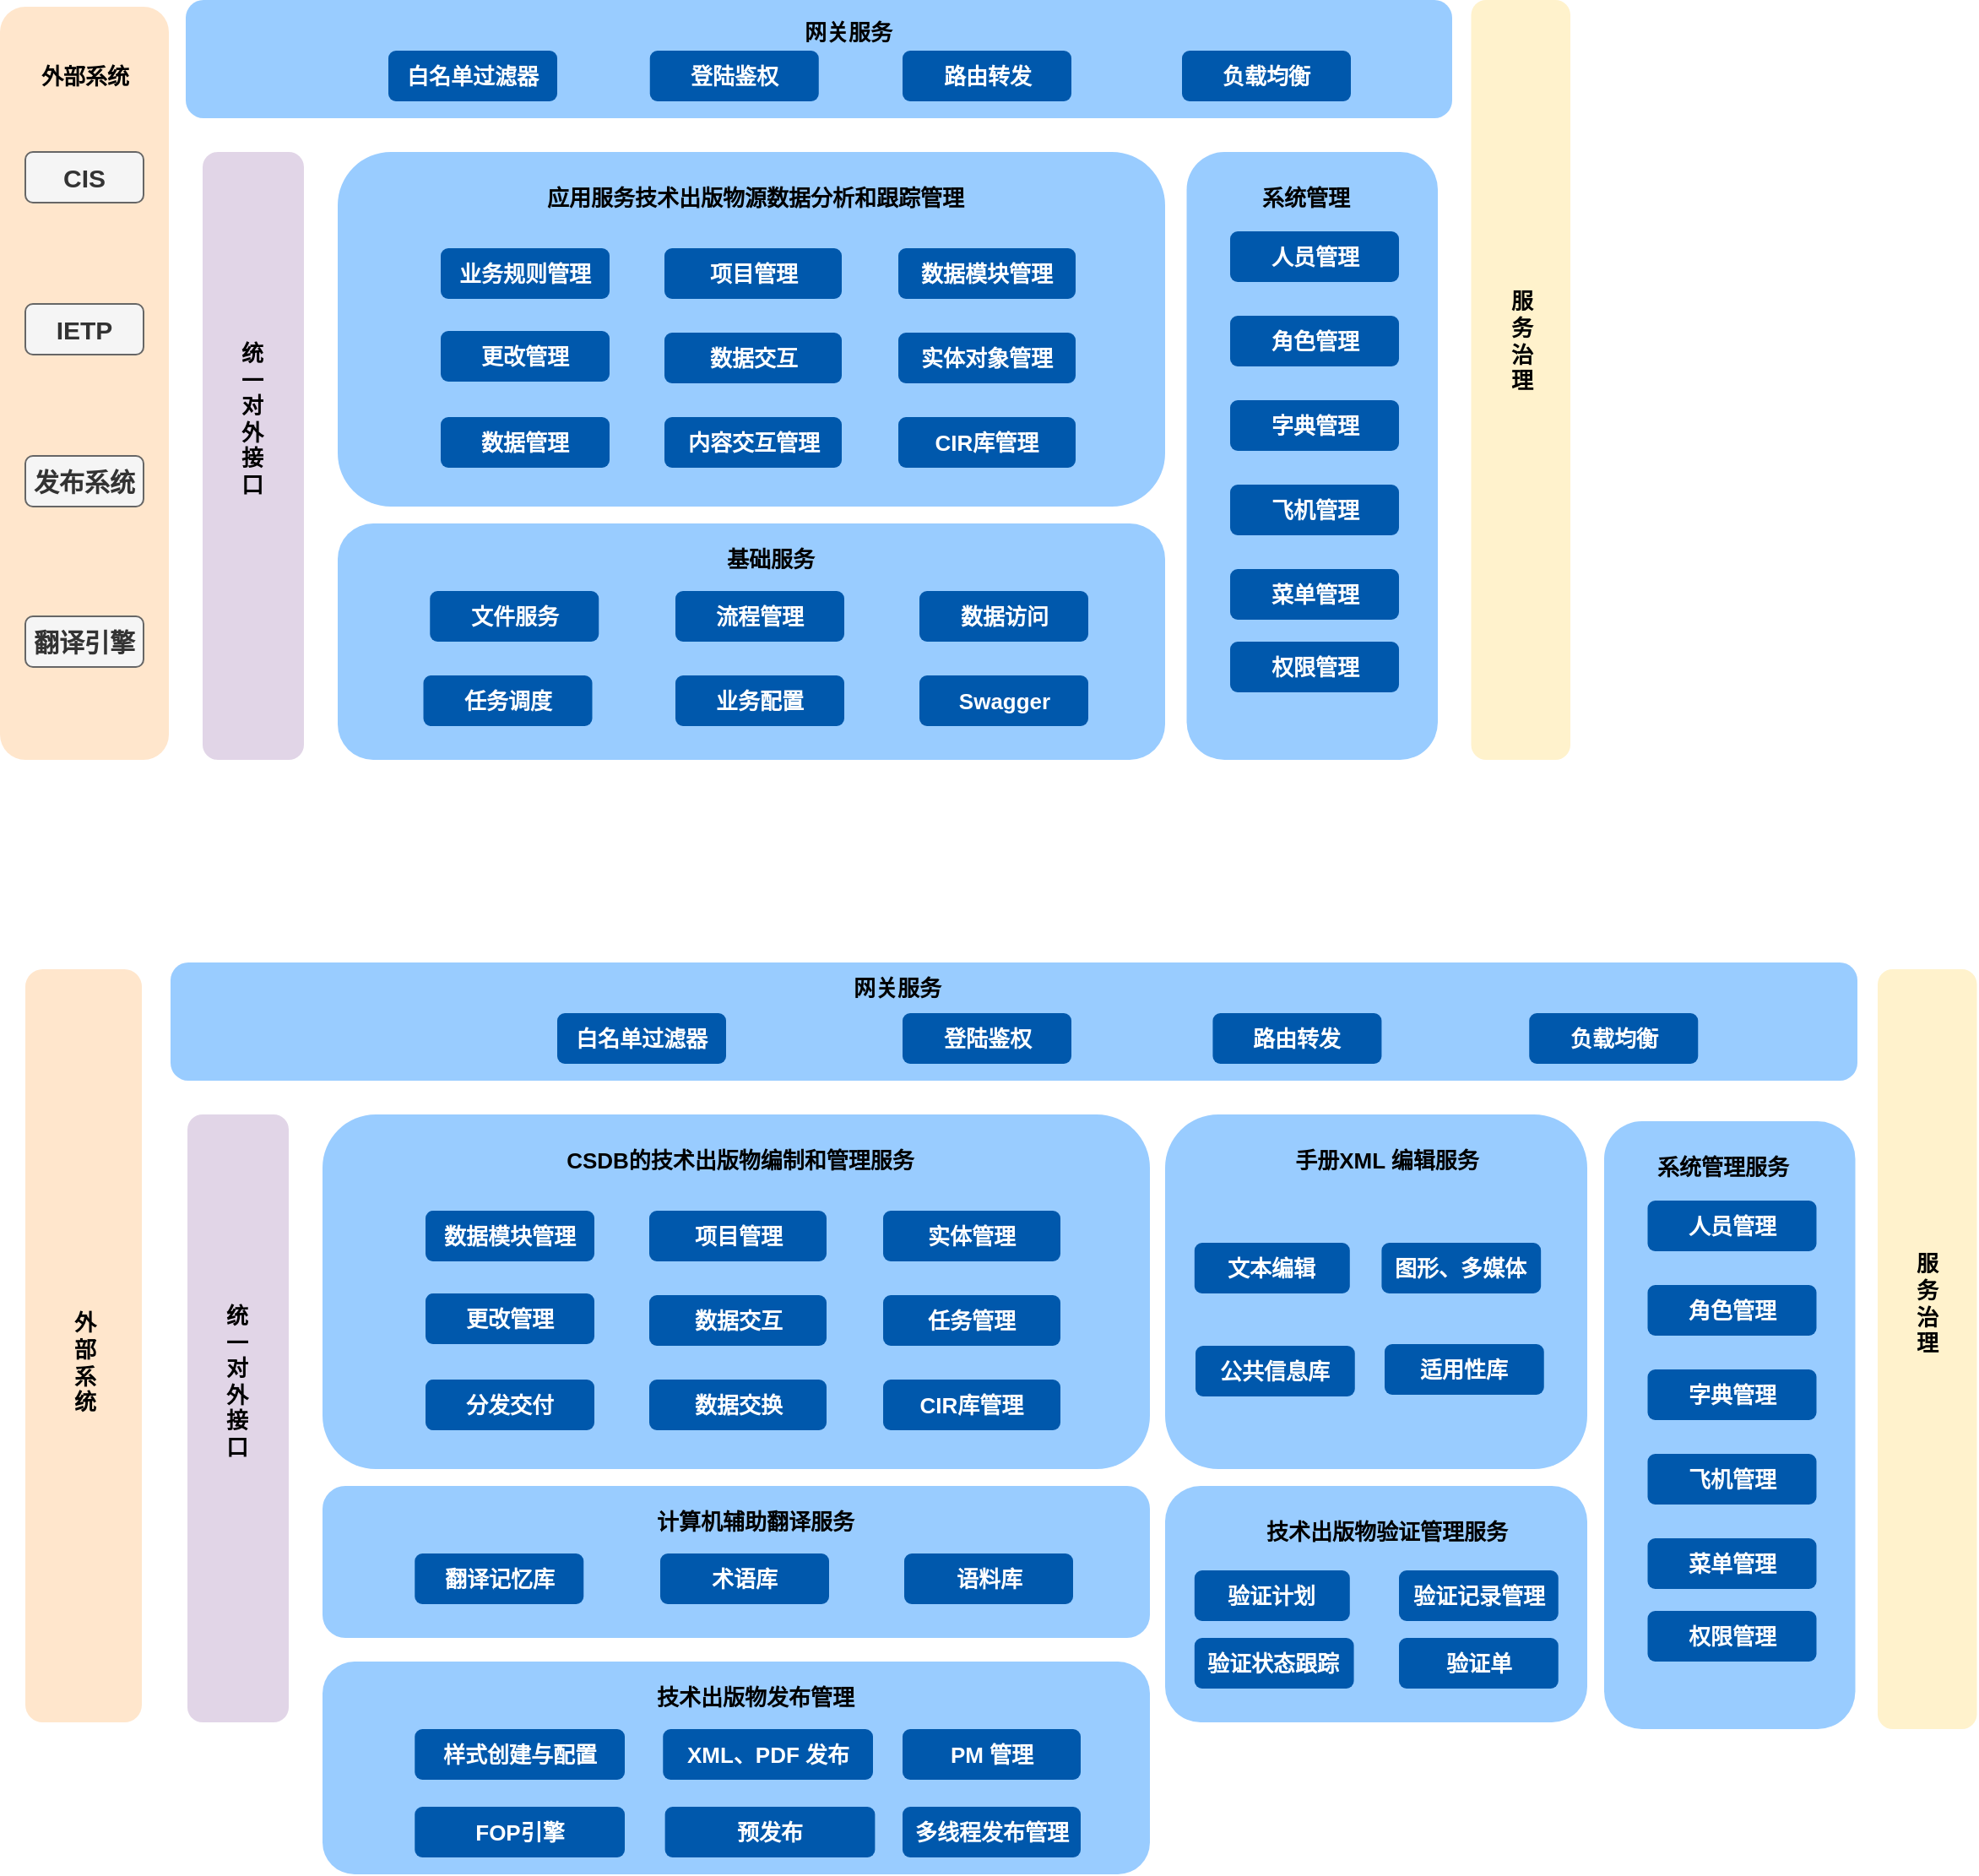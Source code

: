 <mxfile version="28.2.7">
  <diagram name="第 1 页" id="pEPzGr8JVzk4aD1bEKaW">
    <mxGraphModel dx="1226" dy="620" grid="1" gridSize="10" guides="1" tooltips="1" connect="1" arrows="1" fold="1" page="1" pageScale="1" pageWidth="827" pageHeight="1169" math="0" shadow="0">
      <root>
        <mxCell id="0" />
        <mxCell id="1" parent="0" />
        <mxCell id="tqjAG6MXT4f4XY4HCw1w-1" value="" style="rounded=1;whiteSpace=wrap;html=1;fillColor=#99CCFF;strokeColor=none;" vertex="1" parent="1">
          <mxGeometry x="270" y="370" width="490" height="140" as="geometry" />
        </mxCell>
        <mxCell id="tqjAG6MXT4f4XY4HCw1w-2" value="基础服务" style="text;html=1;align=center;verticalAlign=middle;resizable=0;points=[];autosize=1;strokeColor=none;fillColor=none;fontStyle=1;fontSize=13;" vertex="1" parent="1">
          <mxGeometry x="486" y="376" width="80" height="30" as="geometry" />
        </mxCell>
        <mxCell id="tqjAG6MXT4f4XY4HCw1w-3" value="文件服务" style="rounded=1;whiteSpace=wrap;html=1;fontStyle=1;fontSize=13;strokeColor=none;fillColor=#0058AC;fontColor=#FFFFFF;" vertex="1" parent="1">
          <mxGeometry x="324.63" y="410" width="100" height="30" as="geometry" />
        </mxCell>
        <mxCell id="tqjAG6MXT4f4XY4HCw1w-4" value="任务调度" style="rounded=1;whiteSpace=wrap;html=1;fontStyle=1;fontSize=13;strokeColor=none;fillColor=#0058AC;fontColor=#FFFFFF;" vertex="1" parent="1">
          <mxGeometry x="320.75" y="460" width="100" height="30" as="geometry" />
        </mxCell>
        <mxCell id="tqjAG6MXT4f4XY4HCw1w-5" value="数据访问" style="rounded=1;whiteSpace=wrap;html=1;fontStyle=1;fontSize=13;strokeColor=none;fillColor=#0058AC;fontColor=#FFFFFF;" vertex="1" parent="1">
          <mxGeometry x="614.5" y="410" width="100" height="30" as="geometry" />
        </mxCell>
        <mxCell id="tqjAG6MXT4f4XY4HCw1w-6" value="流程管理" style="rounded=1;whiteSpace=wrap;html=1;fontStyle=1;fontSize=13;strokeColor=none;fillColor=#0058AC;fontColor=#FFFFFF;" vertex="1" parent="1">
          <mxGeometry x="470" y="410" width="100" height="30" as="geometry" />
        </mxCell>
        <mxCell id="tqjAG6MXT4f4XY4HCw1w-7" value="业务配置" style="rounded=1;whiteSpace=wrap;html=1;fontStyle=1;fontSize=13;strokeColor=none;fillColor=#0058AC;fontColor=#FFFFFF;" vertex="1" parent="1">
          <mxGeometry x="470" y="460" width="100" height="30" as="geometry" />
        </mxCell>
        <mxCell id="tqjAG6MXT4f4XY4HCw1w-8" value="Swagger" style="rounded=1;whiteSpace=wrap;html=1;fontStyle=1;fontSize=13;strokeColor=none;fillColor=#0058AC;fontColor=#FFFFFF;" vertex="1" parent="1">
          <mxGeometry x="614.5" y="460" width="100" height="30" as="geometry" />
        </mxCell>
        <mxCell id="tqjAG6MXT4f4XY4HCw1w-9" value="" style="rounded=1;whiteSpace=wrap;html=1;fillColor=#99CCFF;strokeColor=none;" vertex="1" parent="1">
          <mxGeometry x="772.76" y="150" width="148.75" height="360" as="geometry" />
        </mxCell>
        <mxCell id="tqjAG6MXT4f4XY4HCw1w-10" value="系统管理" style="text;html=1;align=center;verticalAlign=middle;resizable=0;points=[];autosize=1;strokeColor=none;fillColor=none;fontStyle=1;fontSize=13;" vertex="1" parent="1">
          <mxGeometry x="803.01" y="162" width="80" height="30" as="geometry" />
        </mxCell>
        <mxCell id="tqjAG6MXT4f4XY4HCw1w-11" value="人员管理" style="rounded=1;whiteSpace=wrap;html=1;fontStyle=1;fontSize=13;strokeColor=none;fillColor=#0058AC;fontColor=#FFFFFF;" vertex="1" parent="1">
          <mxGeometry x="798.51" y="197" width="100" height="30" as="geometry" />
        </mxCell>
        <mxCell id="tqjAG6MXT4f4XY4HCw1w-12" value="角色管理" style="rounded=1;whiteSpace=wrap;html=1;fontStyle=1;fontSize=13;strokeColor=none;fillColor=#0058AC;fontColor=#FFFFFF;" vertex="1" parent="1">
          <mxGeometry x="798.51" y="247" width="100" height="30" as="geometry" />
        </mxCell>
        <mxCell id="tqjAG6MXT4f4XY4HCw1w-13" value="字典管理" style="rounded=1;whiteSpace=wrap;html=1;fontStyle=1;fontSize=13;strokeColor=none;fillColor=#0058AC;fontColor=#FFFFFF;" vertex="1" parent="1">
          <mxGeometry x="798.51" y="297" width="100" height="30" as="geometry" />
        </mxCell>
        <mxCell id="tqjAG6MXT4f4XY4HCw1w-14" value="飞机管理" style="rounded=1;whiteSpace=wrap;html=1;fontStyle=1;fontSize=13;strokeColor=none;fillColor=#0058AC;fontColor=#FFFFFF;" vertex="1" parent="1">
          <mxGeometry x="798.51" y="347" width="100" height="30" as="geometry" />
        </mxCell>
        <mxCell id="tqjAG6MXT4f4XY4HCw1w-15" value="菜单管理" style="rounded=1;whiteSpace=wrap;html=1;fontStyle=1;fontSize=13;strokeColor=none;fillColor=#0058AC;fontColor=#FFFFFF;" vertex="1" parent="1">
          <mxGeometry x="798.51" y="397" width="100" height="30" as="geometry" />
        </mxCell>
        <mxCell id="tqjAG6MXT4f4XY4HCw1w-16" value="权限管理" style="rounded=1;whiteSpace=wrap;html=1;fontStyle=1;fontSize=13;strokeColor=none;fillColor=#0058AC;fontColor=#FFFFFF;" vertex="1" parent="1">
          <mxGeometry x="798.51" y="440" width="100" height="30" as="geometry" />
        </mxCell>
        <mxCell id="tqjAG6MXT4f4XY4HCw1w-17" value="" style="rounded=1;whiteSpace=wrap;html=1;fillColor=#99CCFF;strokeColor=none;" vertex="1" parent="1">
          <mxGeometry x="270" y="150" width="490" height="210" as="geometry" />
        </mxCell>
        <mxCell id="tqjAG6MXT4f4XY4HCw1w-18" value="业务规则管理" style="rounded=1;whiteSpace=wrap;html=1;fontStyle=1;fontSize=13;strokeColor=none;fillColor=#0058AC;fontColor=#FFFFFF;" vertex="1" parent="1">
          <mxGeometry x="331" y="207" width="100" height="30" as="geometry" />
        </mxCell>
        <mxCell id="tqjAG6MXT4f4XY4HCw1w-19" value="更改管理" style="rounded=1;whiteSpace=wrap;html=1;fontStyle=1;fontSize=13;strokeColor=none;fillColor=#0058AC;fontColor=#FFFFFF;" vertex="1" parent="1">
          <mxGeometry x="331" y="256" width="100" height="30" as="geometry" />
        </mxCell>
        <mxCell id="tqjAG6MXT4f4XY4HCw1w-20" value="数据管理" style="rounded=1;whiteSpace=wrap;html=1;fontStyle=1;fontSize=13;strokeColor=none;fillColor=#0058AC;fontColor=#FFFFFF;" vertex="1" parent="1">
          <mxGeometry x="331" y="307" width="100" height="30" as="geometry" />
        </mxCell>
        <mxCell id="tqjAG6MXT4f4XY4HCw1w-21" value="项目管理" style="rounded=1;whiteSpace=wrap;html=1;fontStyle=1;fontSize=13;strokeColor=none;fillColor=#0058AC;fontColor=#FFFFFF;" vertex="1" parent="1">
          <mxGeometry x="463.5" y="207" width="105" height="30" as="geometry" />
        </mxCell>
        <mxCell id="tqjAG6MXT4f4XY4HCw1w-22" value="数据交互" style="rounded=1;whiteSpace=wrap;html=1;fontStyle=1;fontSize=13;strokeColor=none;fillColor=#0058AC;fontColor=#FFFFFF;" vertex="1" parent="1">
          <mxGeometry x="463.5" y="257" width="105" height="30" as="geometry" />
        </mxCell>
        <mxCell id="tqjAG6MXT4f4XY4HCw1w-23" value="内容交互管理" style="rounded=1;whiteSpace=wrap;html=1;fontStyle=1;fontSize=13;strokeColor=none;fillColor=#0058AC;fontColor=#FFFFFF;" vertex="1" parent="1">
          <mxGeometry x="463.5" y="307" width="105" height="30" as="geometry" />
        </mxCell>
        <mxCell id="tqjAG6MXT4f4XY4HCw1w-24" value="数据模块管理" style="rounded=1;whiteSpace=wrap;html=1;fontStyle=1;fontSize=13;strokeColor=none;fillColor=#0058AC;fontColor=#FFFFFF;" vertex="1" parent="1">
          <mxGeometry x="602.01" y="207" width="105" height="30" as="geometry" />
        </mxCell>
        <mxCell id="tqjAG6MXT4f4XY4HCw1w-25" value="实体对象管理" style="rounded=1;whiteSpace=wrap;html=1;fontStyle=1;fontSize=13;strokeColor=none;fillColor=#0058AC;fontColor=#FFFFFF;" vertex="1" parent="1">
          <mxGeometry x="602.01" y="257" width="105" height="30" as="geometry" />
        </mxCell>
        <mxCell id="tqjAG6MXT4f4XY4HCw1w-26" value="CIR库管理" style="rounded=1;whiteSpace=wrap;html=1;fontStyle=1;fontSize=13;strokeColor=none;fillColor=#0058AC;fontColor=#FFFFFF;" vertex="1" parent="1">
          <mxGeometry x="602.01" y="307" width="105" height="30" as="geometry" />
        </mxCell>
        <mxCell id="tqjAG6MXT4f4XY4HCw1w-27" value="应用服务技术出版物源数据分析和跟踪管理" style="text;html=1;align=center;verticalAlign=middle;resizable=0;points=[];autosize=1;strokeColor=none;fillColor=none;fontStyle=1;fontSize=13;" vertex="1" parent="1">
          <mxGeometry x="382.25" y="162" width="270" height="30" as="geometry" />
        </mxCell>
        <mxCell id="tqjAG6MXT4f4XY4HCw1w-28" value="" style="rounded=1;whiteSpace=wrap;html=1;fillColor=#99CCFF;strokeColor=none;" vertex="1" parent="1">
          <mxGeometry x="180" y="60" width="750" height="70" as="geometry" />
        </mxCell>
        <mxCell id="tqjAG6MXT4f4XY4HCw1w-29" value="网关服务" style="text;html=1;align=center;verticalAlign=middle;resizable=0;points=[];autosize=1;strokeColor=none;fillColor=none;fontStyle=1;fontSize=13;" vertex="1" parent="1">
          <mxGeometry x="531.88" y="64" width="80" height="30" as="geometry" />
        </mxCell>
        <mxCell id="tqjAG6MXT4f4XY4HCw1w-30" value="白名单过滤器" style="rounded=1;whiteSpace=wrap;html=1;fontStyle=1;fontSize=13;strokeColor=none;fillColor=#0058AC;fontColor=#FFFFFF;" vertex="1" parent="1">
          <mxGeometry x="300" y="90" width="100" height="30" as="geometry" />
        </mxCell>
        <mxCell id="tqjAG6MXT4f4XY4HCw1w-31" value="登陆鉴权" style="rounded=1;whiteSpace=wrap;html=1;fontStyle=1;fontSize=13;strokeColor=none;fillColor=#0058AC;fontColor=#FFFFFF;" vertex="1" parent="1">
          <mxGeometry x="454.88" y="90" width="100" height="30" as="geometry" />
        </mxCell>
        <mxCell id="tqjAG6MXT4f4XY4HCw1w-32" value="路由转发" style="rounded=1;whiteSpace=wrap;html=1;fontStyle=1;fontSize=13;strokeColor=none;fillColor=#0058AC;fontColor=#FFFFFF;" vertex="1" parent="1">
          <mxGeometry x="604.51" y="90" width="100" height="30" as="geometry" />
        </mxCell>
        <mxCell id="tqjAG6MXT4f4XY4HCw1w-33" value="负载均衡" style="rounded=1;whiteSpace=wrap;html=1;fontStyle=1;fontSize=13;strokeColor=none;fillColor=#0058AC;fontColor=#FFFFFF;" vertex="1" parent="1">
          <mxGeometry x="770" y="90" width="100" height="30" as="geometry" />
        </mxCell>
        <mxCell id="tqjAG6MXT4f4XY4HCw1w-34" value="" style="rounded=1;whiteSpace=wrap;html=1;fillColor=#e1d5e7;strokeColor=none;" vertex="1" parent="1">
          <mxGeometry x="190" y="150" width="60" height="360" as="geometry" />
        </mxCell>
        <mxCell id="tqjAG6MXT4f4XY4HCw1w-35" value="统&lt;div&gt;一&lt;/div&gt;&lt;div&gt;对&lt;/div&gt;&lt;div&gt;外&lt;/div&gt;&lt;div&gt;接&lt;/div&gt;&lt;div&gt;口&lt;/div&gt;&lt;div&gt;&lt;br&gt;&lt;/div&gt;" style="text;html=1;align=center;verticalAlign=middle;resizable=0;points=[];autosize=1;strokeColor=none;fillColor=none;fontStyle=1;fontSize=13;" vertex="1" parent="1">
          <mxGeometry x="198.75" y="256" width="40" height="120" as="geometry" />
        </mxCell>
        <mxCell id="tqjAG6MXT4f4XY4HCw1w-36" value="" style="rounded=1;whiteSpace=wrap;html=1;fillColor=#fff2cc;strokeColor=none;" vertex="1" parent="1">
          <mxGeometry x="941.25" y="60" width="58.75" height="450" as="geometry" />
        </mxCell>
        <mxCell id="tqjAG6MXT4f4XY4HCw1w-37" value="服&lt;div&gt;务&lt;/div&gt;&lt;div&gt;治&lt;/div&gt;&lt;div&gt;理&lt;/div&gt;" style="text;html=1;align=center;verticalAlign=middle;resizable=0;points=[];autosize=1;strokeColor=none;fillColor=none;fontStyle=1;fontSize=13;" vertex="1" parent="1">
          <mxGeometry x="950.63" y="222" width="40" height="80" as="geometry" />
        </mxCell>
        <mxCell id="tqjAG6MXT4f4XY4HCw1w-38" value="" style="rounded=1;whiteSpace=wrap;html=1;fillColor=#ffe6cc;strokeColor=none;" vertex="1" parent="1">
          <mxGeometry x="70" y="64" width="100" height="446" as="geometry" />
        </mxCell>
        <mxCell id="tqjAG6MXT4f4XY4HCw1w-39" value="外部系统" style="text;html=1;align=center;verticalAlign=middle;resizable=0;points=[];autosize=1;strokeColor=none;fillColor=none;fontStyle=1;fontSize=13;" vertex="1" parent="1">
          <mxGeometry x="80" y="90" width="80" height="30" as="geometry" />
        </mxCell>
        <mxCell id="tqjAG6MXT4f4XY4HCw1w-40" value="CIS" style="rounded=1;whiteSpace=wrap;html=1;fontStyle=1;fontSize=15;strokeColor=#666666;fillColor=#f5f5f5;fontColor=#333333;" vertex="1" parent="1">
          <mxGeometry x="85" y="150" width="70" height="30" as="geometry" />
        </mxCell>
        <mxCell id="tqjAG6MXT4f4XY4HCw1w-41" value="IETP" style="rounded=1;whiteSpace=wrap;html=1;fontStyle=1;fontSize=15;strokeColor=#666666;fillColor=#f5f5f5;fontColor=#333333;" vertex="1" parent="1">
          <mxGeometry x="85" y="240" width="70" height="30" as="geometry" />
        </mxCell>
        <mxCell id="tqjAG6MXT4f4XY4HCw1w-42" value="发布系统" style="rounded=1;whiteSpace=wrap;html=1;fontStyle=1;fontSize=15;strokeColor=#666666;fillColor=#f5f5f5;fontColor=#333333;" vertex="1" parent="1">
          <mxGeometry x="85" y="330" width="70" height="30" as="geometry" />
        </mxCell>
        <mxCell id="tqjAG6MXT4f4XY4HCw1w-43" value="翻译引擎" style="rounded=1;whiteSpace=wrap;html=1;fontStyle=1;fontSize=15;strokeColor=#666666;fillColor=#f5f5f5;fontColor=#333333;" vertex="1" parent="1">
          <mxGeometry x="85" y="425" width="70" height="30" as="geometry" />
        </mxCell>
        <mxCell id="tqjAG6MXT4f4XY4HCw1w-44" value="" style="rounded=1;whiteSpace=wrap;html=1;fillColor=#99CCFF;strokeColor=none;" vertex="1" parent="1">
          <mxGeometry x="261" y="940" width="490" height="90" as="geometry" />
        </mxCell>
        <mxCell id="tqjAG6MXT4f4XY4HCw1w-45" value="计算机辅助翻译服务" style="text;html=1;align=center;verticalAlign=middle;resizable=0;points=[];autosize=1;strokeColor=none;fillColor=none;fontStyle=1;fontSize=13;" vertex="1" parent="1">
          <mxGeometry x="447" y="946" width="140" height="30" as="geometry" />
        </mxCell>
        <mxCell id="tqjAG6MXT4f4XY4HCw1w-46" value="翻译记忆库" style="rounded=1;whiteSpace=wrap;html=1;fontStyle=1;fontSize=13;strokeColor=none;fillColor=#0058AC;fontColor=#FFFFFF;" vertex="1" parent="1">
          <mxGeometry x="315.63" y="980" width="100" height="30" as="geometry" />
        </mxCell>
        <mxCell id="tqjAG6MXT4f4XY4HCw1w-48" value="语料库" style="rounded=1;whiteSpace=wrap;html=1;fontStyle=1;fontSize=13;strokeColor=none;fillColor=#0058AC;fontColor=#FFFFFF;" vertex="1" parent="1">
          <mxGeometry x="605.5" y="980" width="100" height="30" as="geometry" />
        </mxCell>
        <mxCell id="tqjAG6MXT4f4XY4HCw1w-49" value="术语库" style="rounded=1;whiteSpace=wrap;html=1;fontStyle=1;fontSize=13;strokeColor=none;fillColor=#0058AC;fontColor=#FFFFFF;" vertex="1" parent="1">
          <mxGeometry x="461" y="980" width="100" height="30" as="geometry" />
        </mxCell>
        <mxCell id="tqjAG6MXT4f4XY4HCw1w-52" value="" style="rounded=1;whiteSpace=wrap;html=1;fillColor=#99CCFF;strokeColor=none;" vertex="1" parent="1">
          <mxGeometry x="1020" y="724" width="148.75" height="360" as="geometry" />
        </mxCell>
        <mxCell id="tqjAG6MXT4f4XY4HCw1w-53" value="系统管理服务" style="text;html=1;align=center;verticalAlign=middle;resizable=0;points=[];autosize=1;strokeColor=none;fillColor=none;fontStyle=1;fontSize=13;" vertex="1" parent="1">
          <mxGeometry x="1040.25" y="736" width="100" height="30" as="geometry" />
        </mxCell>
        <mxCell id="tqjAG6MXT4f4XY4HCw1w-54" value="人员管理" style="rounded=1;whiteSpace=wrap;html=1;fontStyle=1;fontSize=13;strokeColor=none;fillColor=#0058AC;fontColor=#FFFFFF;" vertex="1" parent="1">
          <mxGeometry x="1045.75" y="771" width="100" height="30" as="geometry" />
        </mxCell>
        <mxCell id="tqjAG6MXT4f4XY4HCw1w-55" value="角色管理" style="rounded=1;whiteSpace=wrap;html=1;fontStyle=1;fontSize=13;strokeColor=none;fillColor=#0058AC;fontColor=#FFFFFF;" vertex="1" parent="1">
          <mxGeometry x="1045.75" y="821" width="100" height="30" as="geometry" />
        </mxCell>
        <mxCell id="tqjAG6MXT4f4XY4HCw1w-56" value="字典管理" style="rounded=1;whiteSpace=wrap;html=1;fontStyle=1;fontSize=13;strokeColor=none;fillColor=#0058AC;fontColor=#FFFFFF;" vertex="1" parent="1">
          <mxGeometry x="1045.75" y="871" width="100" height="30" as="geometry" />
        </mxCell>
        <mxCell id="tqjAG6MXT4f4XY4HCw1w-57" value="飞机管理" style="rounded=1;whiteSpace=wrap;html=1;fontStyle=1;fontSize=13;strokeColor=none;fillColor=#0058AC;fontColor=#FFFFFF;" vertex="1" parent="1">
          <mxGeometry x="1045.75" y="921" width="100" height="30" as="geometry" />
        </mxCell>
        <mxCell id="tqjAG6MXT4f4XY4HCw1w-58" value="菜单管理" style="rounded=1;whiteSpace=wrap;html=1;fontStyle=1;fontSize=13;strokeColor=none;fillColor=#0058AC;fontColor=#FFFFFF;" vertex="1" parent="1">
          <mxGeometry x="1045.75" y="971" width="100" height="30" as="geometry" />
        </mxCell>
        <mxCell id="tqjAG6MXT4f4XY4HCw1w-59" value="权限管理" style="rounded=1;whiteSpace=wrap;html=1;fontStyle=1;fontSize=13;strokeColor=none;fillColor=#0058AC;fontColor=#FFFFFF;" vertex="1" parent="1">
          <mxGeometry x="1045.75" y="1014" width="100" height="30" as="geometry" />
        </mxCell>
        <mxCell id="tqjAG6MXT4f4XY4HCw1w-60" value="" style="rounded=1;whiteSpace=wrap;html=1;fillColor=#99CCFF;strokeColor=none;" vertex="1" parent="1">
          <mxGeometry x="261" y="720" width="490" height="210" as="geometry" />
        </mxCell>
        <mxCell id="tqjAG6MXT4f4XY4HCw1w-61" value="数据模块管理" style="rounded=1;whiteSpace=wrap;html=1;fontStyle=1;fontSize=13;strokeColor=none;fillColor=#0058AC;fontColor=#FFFFFF;" vertex="1" parent="1">
          <mxGeometry x="322" y="777" width="100" height="30" as="geometry" />
        </mxCell>
        <mxCell id="tqjAG6MXT4f4XY4HCw1w-62" value="更改管理" style="rounded=1;whiteSpace=wrap;html=1;fontStyle=1;fontSize=13;strokeColor=none;fillColor=#0058AC;fontColor=#FFFFFF;" vertex="1" parent="1">
          <mxGeometry x="322" y="826" width="100" height="30" as="geometry" />
        </mxCell>
        <mxCell id="tqjAG6MXT4f4XY4HCw1w-63" value="分发交付" style="rounded=1;whiteSpace=wrap;html=1;fontStyle=1;fontSize=13;strokeColor=none;fillColor=#0058AC;fontColor=#FFFFFF;" vertex="1" parent="1">
          <mxGeometry x="322" y="877" width="100" height="30" as="geometry" />
        </mxCell>
        <mxCell id="tqjAG6MXT4f4XY4HCw1w-64" value="项目管理" style="rounded=1;whiteSpace=wrap;html=1;fontStyle=1;fontSize=13;strokeColor=none;fillColor=#0058AC;fontColor=#FFFFFF;" vertex="1" parent="1">
          <mxGeometry x="454.5" y="777" width="105" height="30" as="geometry" />
        </mxCell>
        <mxCell id="tqjAG6MXT4f4XY4HCw1w-65" value="数据交互" style="rounded=1;whiteSpace=wrap;html=1;fontStyle=1;fontSize=13;strokeColor=none;fillColor=#0058AC;fontColor=#FFFFFF;" vertex="1" parent="1">
          <mxGeometry x="454.5" y="827" width="105" height="30" as="geometry" />
        </mxCell>
        <mxCell id="tqjAG6MXT4f4XY4HCw1w-66" value="数据交换" style="rounded=1;whiteSpace=wrap;html=1;fontStyle=1;fontSize=13;strokeColor=none;fillColor=#0058AC;fontColor=#FFFFFF;" vertex="1" parent="1">
          <mxGeometry x="454.5" y="877" width="105" height="30" as="geometry" />
        </mxCell>
        <mxCell id="tqjAG6MXT4f4XY4HCw1w-67" value="实体管理" style="rounded=1;whiteSpace=wrap;html=1;fontStyle=1;fontSize=13;strokeColor=none;fillColor=#0058AC;fontColor=#FFFFFF;" vertex="1" parent="1">
          <mxGeometry x="593.01" y="777" width="105" height="30" as="geometry" />
        </mxCell>
        <mxCell id="tqjAG6MXT4f4XY4HCw1w-68" value="任务管理" style="rounded=1;whiteSpace=wrap;html=1;fontStyle=1;fontSize=13;strokeColor=none;fillColor=#0058AC;fontColor=#FFFFFF;" vertex="1" parent="1">
          <mxGeometry x="593.01" y="827" width="105" height="30" as="geometry" />
        </mxCell>
        <mxCell id="tqjAG6MXT4f4XY4HCw1w-69" value="CIR库管理" style="rounded=1;whiteSpace=wrap;html=1;fontStyle=1;fontSize=13;strokeColor=none;fillColor=#0058AC;fontColor=#FFFFFF;" vertex="1" parent="1">
          <mxGeometry x="593.01" y="877" width="105" height="30" as="geometry" />
        </mxCell>
        <mxCell id="tqjAG6MXT4f4XY4HCw1w-70" value="CSDB的技术出版物编制和管理服务" style="text;html=1;align=center;verticalAlign=middle;resizable=0;points=[];autosize=1;strokeColor=none;fillColor=none;fontStyle=1;fontSize=13;" vertex="1" parent="1">
          <mxGeometry x="393.25" y="732" width="230" height="30" as="geometry" />
        </mxCell>
        <mxCell id="tqjAG6MXT4f4XY4HCw1w-71" value="" style="rounded=1;whiteSpace=wrap;html=1;fillColor=#99CCFF;strokeColor=none;" vertex="1" parent="1">
          <mxGeometry x="171" y="630" width="999" height="70" as="geometry" />
        </mxCell>
        <mxCell id="tqjAG6MXT4f4XY4HCw1w-72" value="网关服务" style="text;html=1;align=center;verticalAlign=middle;resizable=0;points=[];autosize=1;strokeColor=none;fillColor=none;fontStyle=1;fontSize=13;" vertex="1" parent="1">
          <mxGeometry x="561.0" y="630" width="80" height="30" as="geometry" />
        </mxCell>
        <mxCell id="tqjAG6MXT4f4XY4HCw1w-73" value="白名单过滤器" style="rounded=1;whiteSpace=wrap;html=1;fontStyle=1;fontSize=13;strokeColor=none;fillColor=#0058AC;fontColor=#FFFFFF;" vertex="1" parent="1">
          <mxGeometry x="400" y="660" width="100" height="30" as="geometry" />
        </mxCell>
        <mxCell id="tqjAG6MXT4f4XY4HCw1w-74" value="登陆鉴权" style="rounded=1;whiteSpace=wrap;html=1;fontStyle=1;fontSize=13;strokeColor=none;fillColor=#0058AC;fontColor=#FFFFFF;" vertex="1" parent="1">
          <mxGeometry x="604.51" y="660" width="100" height="30" as="geometry" />
        </mxCell>
        <mxCell id="tqjAG6MXT4f4XY4HCw1w-75" value="路由转发" style="rounded=1;whiteSpace=wrap;html=1;fontStyle=1;fontSize=13;strokeColor=none;fillColor=#0058AC;fontColor=#FFFFFF;" vertex="1" parent="1">
          <mxGeometry x="788.21" y="660" width="100" height="30" as="geometry" />
        </mxCell>
        <mxCell id="tqjAG6MXT4f4XY4HCw1w-76" value="负载均衡" style="rounded=1;whiteSpace=wrap;html=1;fontStyle=1;fontSize=13;strokeColor=none;fillColor=#0058AC;fontColor=#FFFFFF;" vertex="1" parent="1">
          <mxGeometry x="975.63" y="660" width="100" height="30" as="geometry" />
        </mxCell>
        <mxCell id="tqjAG6MXT4f4XY4HCw1w-77" value="" style="rounded=1;whiteSpace=wrap;html=1;fillColor=#e1d5e7;strokeColor=none;" vertex="1" parent="1">
          <mxGeometry x="181" y="720" width="60" height="360" as="geometry" />
        </mxCell>
        <mxCell id="tqjAG6MXT4f4XY4HCw1w-78" value="统&lt;div&gt;一&lt;/div&gt;&lt;div&gt;对&lt;/div&gt;&lt;div&gt;外&lt;/div&gt;&lt;div&gt;接&lt;/div&gt;&lt;div&gt;口&lt;/div&gt;&lt;div&gt;&lt;br&gt;&lt;/div&gt;" style="text;html=1;align=center;verticalAlign=middle;resizable=0;points=[];autosize=1;strokeColor=none;fillColor=none;fontStyle=1;fontSize=13;" vertex="1" parent="1">
          <mxGeometry x="189.75" y="826" width="40" height="120" as="geometry" />
        </mxCell>
        <mxCell id="tqjAG6MXT4f4XY4HCw1w-79" value="" style="rounded=1;whiteSpace=wrap;html=1;fillColor=#fff2cc;strokeColor=none;" vertex="1" parent="1">
          <mxGeometry x="1182" y="634" width="58.75" height="450" as="geometry" />
        </mxCell>
        <mxCell id="tqjAG6MXT4f4XY4HCw1w-80" value="服&lt;div&gt;务&lt;/div&gt;&lt;div&gt;治&lt;/div&gt;&lt;div&gt;理&lt;/div&gt;" style="text;html=1;align=center;verticalAlign=middle;resizable=0;points=[];autosize=1;strokeColor=none;fillColor=none;fontStyle=1;fontSize=13;" vertex="1" parent="1">
          <mxGeometry x="1191.38" y="792" width="40" height="80" as="geometry" />
        </mxCell>
        <mxCell id="tqjAG6MXT4f4XY4HCw1w-81" value="" style="rounded=1;whiteSpace=wrap;html=1;fillColor=#ffe6cc;strokeColor=none;" vertex="1" parent="1">
          <mxGeometry x="85" y="634" width="69" height="446" as="geometry" />
        </mxCell>
        <mxCell id="tqjAG6MXT4f4XY4HCw1w-82" value="外&lt;div&gt;部&lt;/div&gt;&lt;div&gt;系&lt;/div&gt;&lt;div&gt;统&lt;/div&gt;" style="text;html=1;align=center;verticalAlign=middle;resizable=0;points=[];autosize=1;strokeColor=none;fillColor=none;fontStyle=1;fontSize=13;" vertex="1" parent="1">
          <mxGeometry x="99.5" y="827" width="40" height="80" as="geometry" />
        </mxCell>
        <mxCell id="tqjAG6MXT4f4XY4HCw1w-87" value="" style="rounded=1;whiteSpace=wrap;html=1;fillColor=#99CCFF;strokeColor=none;" vertex="1" parent="1">
          <mxGeometry x="760" y="720" width="250" height="210" as="geometry" />
        </mxCell>
        <mxCell id="tqjAG6MXT4f4XY4HCw1w-88" value="手册XML 编辑服务" style="text;html=1;align=center;verticalAlign=middle;resizable=0;points=[];autosize=1;strokeColor=none;fillColor=none;fontStyle=1;fontSize=13;" vertex="1" parent="1">
          <mxGeometry x="825.63" y="732" width="130" height="30" as="geometry" />
        </mxCell>
        <mxCell id="tqjAG6MXT4f4XY4HCw1w-91" value="文本编辑" style="rounded=1;whiteSpace=wrap;html=1;fontStyle=1;fontSize=13;strokeColor=none;fillColor=#0058AC;fontColor=#FFFFFF;" vertex="1" parent="1">
          <mxGeometry x="777.41" y="796" width="91.99" height="30" as="geometry" />
        </mxCell>
        <mxCell id="tqjAG6MXT4f4XY4HCw1w-92" value="图形、多媒体" style="rounded=1;whiteSpace=wrap;html=1;fontStyle=1;fontSize=13;strokeColor=none;fillColor=#0058AC;fontColor=#FFFFFF;" vertex="1" parent="1">
          <mxGeometry x="888.21" y="796" width="94.37" height="30" as="geometry" />
        </mxCell>
        <mxCell id="tqjAG6MXT4f4XY4HCw1w-93" value="公共信息库" style="rounded=1;whiteSpace=wrap;html=1;fontStyle=1;fontSize=13;strokeColor=none;fillColor=#0058AC;fontColor=#FFFFFF;" vertex="1" parent="1">
          <mxGeometry x="778.01" y="857" width="94.37" height="30" as="geometry" />
        </mxCell>
        <mxCell id="tqjAG6MXT4f4XY4HCw1w-94" value="适用性库" style="rounded=1;whiteSpace=wrap;html=1;fontStyle=1;fontSize=13;strokeColor=none;fillColor=#0058AC;fontColor=#FFFFFF;" vertex="1" parent="1">
          <mxGeometry x="890" y="856" width="94.37" height="30" as="geometry" />
        </mxCell>
        <mxCell id="tqjAG6MXT4f4XY4HCw1w-95" value="" style="rounded=1;whiteSpace=wrap;html=1;fillColor=#99CCFF;strokeColor=none;" vertex="1" parent="1">
          <mxGeometry x="760" y="940" width="250" height="140" as="geometry" />
        </mxCell>
        <mxCell id="tqjAG6MXT4f4XY4HCw1w-96" value="技术出版物验证管理服务" style="text;html=1;align=center;verticalAlign=middle;resizable=0;points=[];autosize=1;strokeColor=none;fillColor=none;fontStyle=1;fontSize=13;" vertex="1" parent="1">
          <mxGeometry x="805.63" y="952" width="170" height="30" as="geometry" />
        </mxCell>
        <mxCell id="tqjAG6MXT4f4XY4HCw1w-97" value="验证计划" style="rounded=1;whiteSpace=wrap;html=1;fontStyle=1;fontSize=13;strokeColor=none;fillColor=#0058AC;fontColor=#FFFFFF;" vertex="1" parent="1">
          <mxGeometry x="777.41" y="990" width="91.99" height="30" as="geometry" />
        </mxCell>
        <mxCell id="tqjAG6MXT4f4XY4HCw1w-98" value="验证记录管理" style="rounded=1;whiteSpace=wrap;html=1;fontStyle=1;fontSize=13;strokeColor=none;fillColor=#0058AC;fontColor=#FFFFFF;" vertex="1" parent="1">
          <mxGeometry x="898.51" y="990" width="94.37" height="30" as="geometry" />
        </mxCell>
        <mxCell id="tqjAG6MXT4f4XY4HCw1w-99" value="验证状态跟踪" style="rounded=1;whiteSpace=wrap;html=1;fontStyle=1;fontSize=13;strokeColor=none;fillColor=#0058AC;fontColor=#FFFFFF;" vertex="1" parent="1">
          <mxGeometry x="777.41" y="1030" width="94.37" height="30" as="geometry" />
        </mxCell>
        <mxCell id="tqjAG6MXT4f4XY4HCw1w-100" value="验证单" style="rounded=1;whiteSpace=wrap;html=1;fontStyle=1;fontSize=13;strokeColor=none;fillColor=#0058AC;fontColor=#FFFFFF;" vertex="1" parent="1">
          <mxGeometry x="898.51" y="1030" width="94.37" height="30" as="geometry" />
        </mxCell>
        <mxCell id="tqjAG6MXT4f4XY4HCw1w-101" value="" style="rounded=1;whiteSpace=wrap;html=1;fillColor=#99CCFF;strokeColor=none;" vertex="1" parent="1">
          <mxGeometry x="261" y="1044" width="490" height="126" as="geometry" />
        </mxCell>
        <mxCell id="tqjAG6MXT4f4XY4HCw1w-102" value="技术出版物发布管理" style="text;html=1;align=center;verticalAlign=middle;resizable=0;points=[];autosize=1;strokeColor=none;fillColor=none;fontStyle=1;fontSize=13;" vertex="1" parent="1">
          <mxGeometry x="447" y="1050" width="140" height="30" as="geometry" />
        </mxCell>
        <mxCell id="tqjAG6MXT4f4XY4HCw1w-103" value="样式创建与配置" style="rounded=1;whiteSpace=wrap;html=1;fontStyle=1;fontSize=13;strokeColor=none;fillColor=#0058AC;fontColor=#FFFFFF;" vertex="1" parent="1">
          <mxGeometry x="315.63" y="1084" width="124.37" height="30" as="geometry" />
        </mxCell>
        <mxCell id="tqjAG6MXT4f4XY4HCw1w-104" value="XML、PDF 发布" style="rounded=1;whiteSpace=wrap;html=1;fontStyle=1;fontSize=13;strokeColor=none;fillColor=#0058AC;fontColor=#FFFFFF;" vertex="1" parent="1">
          <mxGeometry x="462.63" y="1084" width="124.37" height="30" as="geometry" />
        </mxCell>
        <mxCell id="tqjAG6MXT4f4XY4HCw1w-105" value="PM 管理" style="rounded=1;whiteSpace=wrap;html=1;fontStyle=1;fontSize=13;strokeColor=none;fillColor=#0058AC;fontColor=#FFFFFF;" vertex="1" parent="1">
          <mxGeometry x="604.51" y="1084" width="105.49" height="30" as="geometry" />
        </mxCell>
        <mxCell id="tqjAG6MXT4f4XY4HCw1w-106" value="FOP引擎" style="rounded=1;whiteSpace=wrap;html=1;fontStyle=1;fontSize=13;strokeColor=none;fillColor=#0058AC;fontColor=#FFFFFF;" vertex="1" parent="1">
          <mxGeometry x="315.63" y="1130" width="124.37" height="30" as="geometry" />
        </mxCell>
        <mxCell id="tqjAG6MXT4f4XY4HCw1w-107" value="预发布" style="rounded=1;whiteSpace=wrap;html=1;fontStyle=1;fontSize=13;strokeColor=none;fillColor=#0058AC;fontColor=#FFFFFF;" vertex="1" parent="1">
          <mxGeometry x="463.82" y="1130" width="124.37" height="30" as="geometry" />
        </mxCell>
        <mxCell id="tqjAG6MXT4f4XY4HCw1w-108" value="多线程发布管理" style="rounded=1;whiteSpace=wrap;html=1;fontStyle=1;fontSize=13;strokeColor=none;fillColor=#0058AC;fontColor=#FFFFFF;" vertex="1" parent="1">
          <mxGeometry x="604.51" y="1130" width="105.49" height="30" as="geometry" />
        </mxCell>
      </root>
    </mxGraphModel>
  </diagram>
</mxfile>
